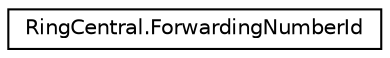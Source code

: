 digraph "Graphical Class Hierarchy"
{
 // LATEX_PDF_SIZE
  edge [fontname="Helvetica",fontsize="10",labelfontname="Helvetica",labelfontsize="10"];
  node [fontname="Helvetica",fontsize="10",shape=record];
  rankdir="LR";
  Node0 [label="RingCentral.ForwardingNumberId",height=0.2,width=0.4,color="black", fillcolor="white", style="filled",URL="$classRingCentral_1_1ForwardingNumberId.html",tooltip=" "];
}
